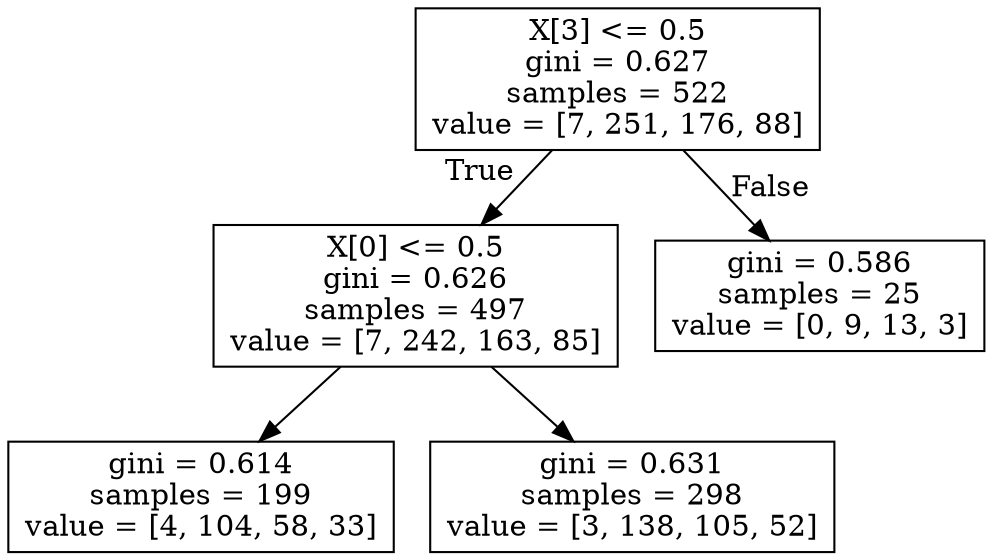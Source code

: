 digraph Tree {
node [shape=box] ;
0 [label="X[3] <= 0.5\ngini = 0.627\nsamples = 522\nvalue = [7, 251, 176, 88]"] ;
1 [label="X[0] <= 0.5\ngini = 0.626\nsamples = 497\nvalue = [7, 242, 163, 85]"] ;
0 -> 1 [labeldistance=2.5, labelangle=45, headlabel="True"] ;
2 [label="gini = 0.614\nsamples = 199\nvalue = [4, 104, 58, 33]"] ;
1 -> 2 ;
3 [label="gini = 0.631\nsamples = 298\nvalue = [3, 138, 105, 52]"] ;
1 -> 3 ;
4 [label="gini = 0.586\nsamples = 25\nvalue = [0, 9, 13, 3]"] ;
0 -> 4 [labeldistance=2.5, labelangle=-45, headlabel="False"] ;
}